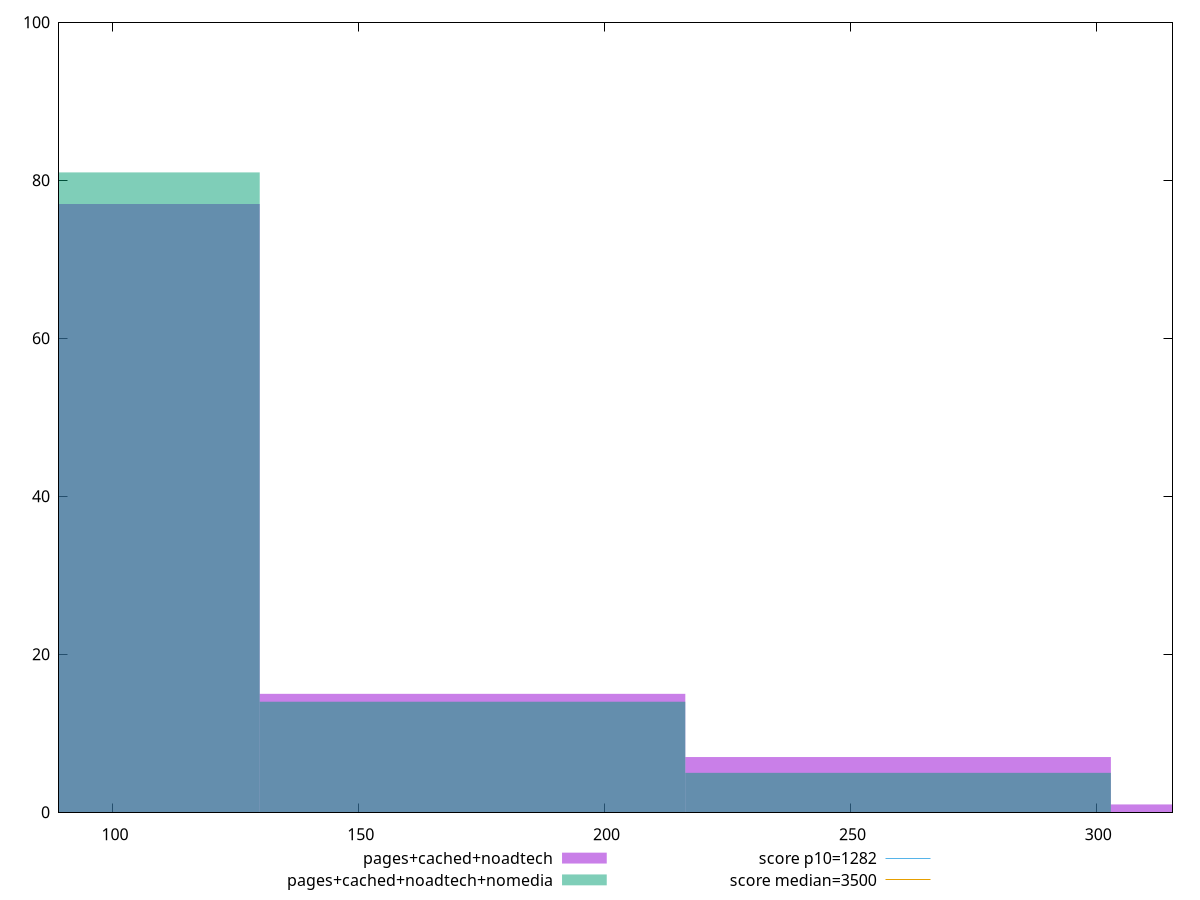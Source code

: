 reset

$pagesCachedNoadtech <<EOF
173.1352075718622 15
259.7028113577933 7
86.5676037859311 77
346.2704151437244 1
EOF

$pagesCachedNoadtechNomedia <<EOF
86.5676037859311 81
173.1352075718622 14
259.7028113577933 5
EOF

set key outside below
set boxwidth 86.5676037859311
set xrange [89.024:315.516]
set yrange [0:100]
set trange [0:100]
set style fill transparent solid 0.5 noborder

set parametric
set terminal svg size 640, 500 enhanced background rgb 'white'
set output "report_00019_2021-02-10T18-14-37.922Z//bootup-time/comparison/histogram/2_vs_3.svg"

plot $pagesCachedNoadtech title "pages+cached+noadtech" with boxes, \
     $pagesCachedNoadtechNomedia title "pages+cached+noadtech+nomedia" with boxes, \
     1282,t title "score p10=1282", \
     3500,t title "score median=3500"

reset
